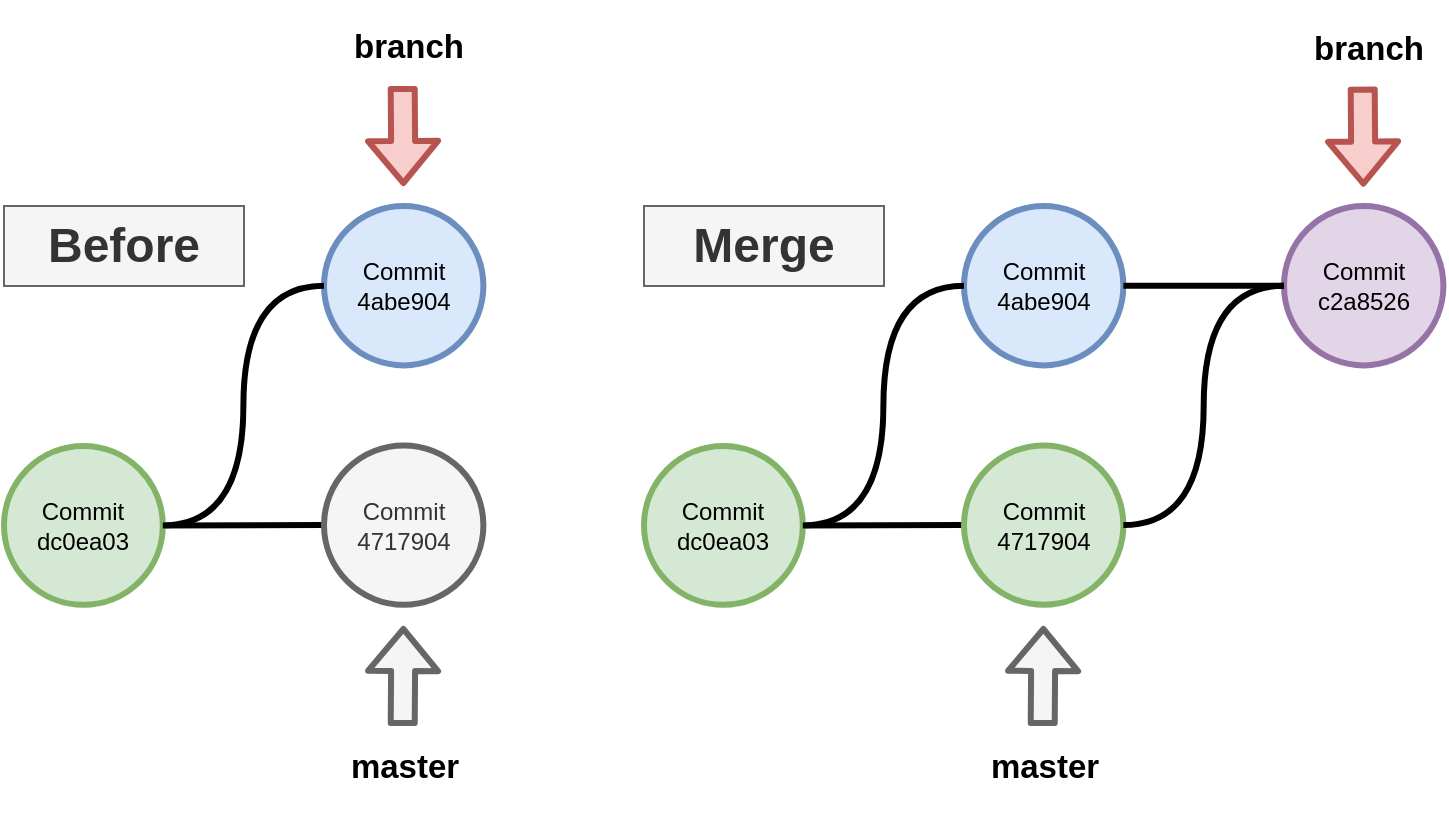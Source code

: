 <mxfile version="13.5.1" type="device"><diagram id="1vah80A7K6ktCt1jhF-4" name="Page-1"><mxGraphModel dx="1106" dy="1003" grid="1" gridSize="10" guides="1" tooltips="1" connect="1" arrows="1" fold="1" page="1" pageScale="1" pageWidth="850" pageHeight="1100" background="#ffffff" math="0" shadow="0"><root><mxCell id="0"/><mxCell id="1" parent="0"/><mxCell id="1KC_f5STFYPKbJo5NqRy-18" style="rounded=0;orthogonalLoop=1;jettySize=auto;html=1;exitX=1;exitY=0.5;exitDx=0;exitDy=0;entryX=0;entryY=0.5;entryDx=0;entryDy=0;strokeWidth=3;endArrow=none;endFill=0;" parent="1" source="1KC_f5STFYPKbJo5NqRy-10" target="1KC_f5STFYPKbJo5NqRy-15" edge="1"><mxGeometry relative="1" as="geometry"/></mxCell><mxCell id="1KC_f5STFYPKbJo5NqRy-10" value="Commit&lt;br&gt;dc0ea03" style="ellipse;whiteSpace=wrap;html=1;aspect=fixed;strokeWidth=3;fillColor=#d5e8d4;strokeColor=#82b366;" parent="1" vertex="1"><mxGeometry x="40.0" y="280" width="79.4" height="79.4" as="geometry"/></mxCell><mxCell id="1KC_f5STFYPKbJo5NqRy-11" value="Commit&lt;br&gt;4abe904" style="ellipse;whiteSpace=wrap;html=1;aspect=fixed;strokeWidth=3;fillColor=#dae8fc;strokeColor=#6c8ebf;" parent="1" vertex="1"><mxGeometry x="200.0" y="160" width="79.7" height="79.7" as="geometry"/></mxCell><mxCell id="1KC_f5STFYPKbJo5NqRy-14" value="" style="endArrow=none;html=1;strokeWidth=3;entryX=0;entryY=0.5;exitX=1;exitY=0.5;edgeStyle=orthogonalEdgeStyle;curved=1;" parent="1" source="1KC_f5STFYPKbJo5NqRy-10" target="1KC_f5STFYPKbJo5NqRy-11" edge="1"><mxGeometry width="50" height="50" relative="1" as="geometry"><mxPoint x="90.0" y="289.7" as="sourcePoint"/><mxPoint x="140.0" y="239.7" as="targetPoint"/></mxGeometry></mxCell><mxCell id="1KC_f5STFYPKbJo5NqRy-15" value="Commit&lt;br&gt;4717904" style="ellipse;whiteSpace=wrap;html=1;aspect=fixed;strokeWidth=3;fillColor=#f5f5f5;strokeColor=#666666;fontColor=#333333;" parent="1" vertex="1"><mxGeometry x="200.0" y="279.7" width="79.7" height="79.7" as="geometry"/></mxCell><mxCell id="1KC_f5STFYPKbJo5NqRy-19" value="" style="shape=flexArrow;endArrow=classic;html=1;strokeWidth=3;fillColor=#f5f5f5;strokeColor=#666666;" parent="1" edge="1"><mxGeometry width="50" height="50" relative="1" as="geometry"><mxPoint x="239.35" y="420" as="sourcePoint"/><mxPoint x="239.7" y="370" as="targetPoint"/></mxGeometry></mxCell><mxCell id="1KC_f5STFYPKbJo5NqRy-20" value="&lt;h2&gt;master&lt;/h2&gt;" style="edgeLabel;html=1;align=center;verticalAlign=middle;resizable=0;points=[];labelBackgroundColor=none;" parent="1KC_f5STFYPKbJo5NqRy-19" vertex="1" connectable="0"><mxGeometry x="-0.36" y="1" relative="1" as="geometry"><mxPoint x="1.39" y="36.01" as="offset"/></mxGeometry></mxCell><mxCell id="1KC_f5STFYPKbJo5NqRy-21" value="" style="shape=flexArrow;endArrow=classic;html=1;strokeWidth=3;fillColor=#f8cecc;strokeColor=#b85450;" parent="1" edge="1"><mxGeometry width="50" height="50" relative="1" as="geometry"><mxPoint x="239.35" y="100" as="sourcePoint"/><mxPoint x="239.7" y="150" as="targetPoint"/></mxGeometry></mxCell><mxCell id="1KC_f5STFYPKbJo5NqRy-22" value="&lt;h2&gt;branch&lt;/h2&gt;" style="edgeLabel;html=1;align=center;verticalAlign=middle;resizable=0;points=[];labelBackgroundColor=none;" parent="1KC_f5STFYPKbJo5NqRy-21" vertex="1" connectable="0"><mxGeometry x="-0.36" y="1" relative="1" as="geometry"><mxPoint x="1.39" y="-35.99" as="offset"/></mxGeometry></mxCell><mxCell id="UzJVnJ_MkqBOhEdDcxeP-1" style="rounded=0;orthogonalLoop=1;jettySize=auto;html=1;exitX=1;exitY=0.5;exitDx=0;exitDy=0;entryX=0;entryY=0.5;entryDx=0;entryDy=0;strokeWidth=3;endArrow=none;endFill=0;" parent="1" source="UzJVnJ_MkqBOhEdDcxeP-2" target="UzJVnJ_MkqBOhEdDcxeP-7" edge="1"><mxGeometry relative="1" as="geometry"/></mxCell><mxCell id="UzJVnJ_MkqBOhEdDcxeP-2" value="Commit&lt;br&gt;dc0ea03" style="ellipse;whiteSpace=wrap;html=1;aspect=fixed;strokeWidth=3;fillColor=#d5e8d4;strokeColor=#82b366;" parent="1" vertex="1"><mxGeometry x="360" y="280" width="79.4" height="79.4" as="geometry"/></mxCell><mxCell id="UzJVnJ_MkqBOhEdDcxeP-3" value="Commit&lt;br&gt;4abe904" style="ellipse;whiteSpace=wrap;html=1;aspect=fixed;strokeWidth=3;fillColor=#dae8fc;strokeColor=#6c8ebf;" parent="1" vertex="1"><mxGeometry x="520" y="160" width="79.7" height="79.7" as="geometry"/></mxCell><mxCell id="UzJVnJ_MkqBOhEdDcxeP-6" value="" style="endArrow=none;html=1;strokeWidth=3;entryX=0;entryY=0.5;exitX=1;exitY=0.5;edgeStyle=orthogonalEdgeStyle;curved=1;" parent="1" source="UzJVnJ_MkqBOhEdDcxeP-2" target="UzJVnJ_MkqBOhEdDcxeP-3" edge="1"><mxGeometry width="50" height="50" relative="1" as="geometry"><mxPoint x="410" y="289.7" as="sourcePoint"/><mxPoint x="460" y="239.7" as="targetPoint"/></mxGeometry></mxCell><mxCell id="UzJVnJ_MkqBOhEdDcxeP-7" value="Commit&lt;br&gt;4717904" style="ellipse;whiteSpace=wrap;html=1;aspect=fixed;strokeWidth=3;fillColor=#d5e8d4;strokeColor=#82b366;" parent="1" vertex="1"><mxGeometry x="520" y="279.7" width="79.7" height="79.7" as="geometry"/></mxCell><mxCell id="UzJVnJ_MkqBOhEdDcxeP-8" value="Commit&lt;br&gt;c2a8526" style="ellipse;whiteSpace=wrap;html=1;aspect=fixed;strokeWidth=3;fillColor=#e1d5e7;strokeColor=#9673a6;" parent="1" vertex="1"><mxGeometry x="680" y="160" width="79.7" height="79.7" as="geometry"/></mxCell><mxCell id="UzJVnJ_MkqBOhEdDcxeP-9" value="" style="endArrow=none;html=1;entryX=0;entryY=0.5;exitX=1;exitY=0.5;strokeWidth=3;endFill=0;edgeStyle=orthogonalEdgeStyle;curved=1;" parent="1" source="UzJVnJ_MkqBOhEdDcxeP-7" target="UzJVnJ_MkqBOhEdDcxeP-8" edge="1"><mxGeometry width="50" height="50" relative="1" as="geometry"><mxPoint x="410" y="409.7" as="sourcePoint"/><mxPoint x="460" y="359.7" as="targetPoint"/></mxGeometry></mxCell><mxCell id="UzJVnJ_MkqBOhEdDcxeP-10" value="" style="shape=flexArrow;endArrow=classic;html=1;strokeWidth=3;fillColor=#f5f5f5;strokeColor=#666666;" parent="1" edge="1"><mxGeometry width="50" height="50" relative="1" as="geometry"><mxPoint x="559.35" y="420" as="sourcePoint"/><mxPoint x="559.7" y="370" as="targetPoint"/></mxGeometry></mxCell><mxCell id="UzJVnJ_MkqBOhEdDcxeP-11" value="&lt;h2&gt;master&lt;/h2&gt;" style="edgeLabel;html=1;align=center;verticalAlign=middle;resizable=0;points=[];labelBackgroundColor=none;" parent="UzJVnJ_MkqBOhEdDcxeP-10" vertex="1" connectable="0"><mxGeometry x="-0.36" y="1" relative="1" as="geometry"><mxPoint x="1.39" y="36.01" as="offset"/></mxGeometry></mxCell><mxCell id="UzJVnJ_MkqBOhEdDcxeP-14" value="&lt;h1&gt;Before&lt;/h1&gt;" style="text;html=1;strokeColor=#666666;fillColor=#f5f5f5;align=center;verticalAlign=middle;whiteSpace=wrap;rounded=0;fontColor=#333333;" parent="1" vertex="1"><mxGeometry x="40" y="160" width="120" height="40" as="geometry"/></mxCell><mxCell id="UzJVnJ_MkqBOhEdDcxeP-15" value="&lt;h1&gt;Merge&lt;/h1&gt;" style="text;html=1;strokeColor=#666666;fillColor=#f5f5f5;align=center;verticalAlign=middle;whiteSpace=wrap;rounded=0;fontColor=#333333;" parent="1" vertex="1"><mxGeometry x="360" y="160" width="120" height="40" as="geometry"/></mxCell><mxCell id="8HFygBwqf_WisqWSQ5uN-2" value="" style="endArrow=none;html=1;entryX=0;entryY=0.5;strokeWidth=3;endFill=0;fillColor=#dae8fc;exitX=1;exitY=0.5;exitDx=0;exitDy=0;entryDx=0;entryDy=0;edgeStyle=orthogonalEdgeStyle;curved=1;" parent="1" source="UzJVnJ_MkqBOhEdDcxeP-3" target="UzJVnJ_MkqBOhEdDcxeP-8" edge="1"><mxGeometry width="50" height="50" relative="1" as="geometry"><mxPoint x="640" y="220" as="sourcePoint"/><mxPoint x="680.0" y="199.85" as="targetPoint"/></mxGeometry></mxCell><mxCell id="QW4G7n_AkVzHVKmfhpwy-1" value="" style="shape=flexArrow;endArrow=classic;html=1;strokeWidth=3;fillColor=#f8cecc;strokeColor=#b85450;" edge="1" parent="1"><mxGeometry width="50" height="50" relative="1" as="geometry"><mxPoint x="719.35" y="100.3" as="sourcePoint"/><mxPoint x="719.7" y="150.3" as="targetPoint"/></mxGeometry></mxCell><mxCell id="QW4G7n_AkVzHVKmfhpwy-2" value="&lt;h2&gt;branch&lt;/h2&gt;" style="edgeLabel;html=1;align=center;verticalAlign=middle;resizable=0;points=[];labelBackgroundColor=none;" vertex="1" connectable="0" parent="QW4G7n_AkVzHVKmfhpwy-1"><mxGeometry x="-0.36" y="1" relative="1" as="geometry"><mxPoint x="1.39" y="-35.99" as="offset"/></mxGeometry></mxCell></root></mxGraphModel></diagram></mxfile>